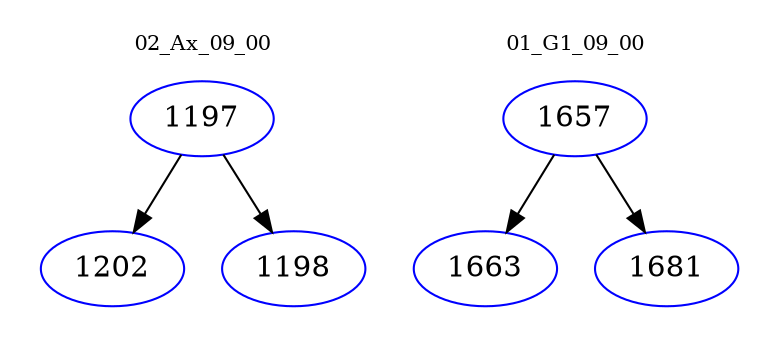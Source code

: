 digraph{
subgraph cluster_0 {
color = white
label = "02_Ax_09_00";
fontsize=10;
T0_1197 [label="1197", color="blue"]
T0_1197 -> T0_1202 [color="black"]
T0_1202 [label="1202", color="blue"]
T0_1197 -> T0_1198 [color="black"]
T0_1198 [label="1198", color="blue"]
}
subgraph cluster_1 {
color = white
label = "01_G1_09_00";
fontsize=10;
T1_1657 [label="1657", color="blue"]
T1_1657 -> T1_1663 [color="black"]
T1_1663 [label="1663", color="blue"]
T1_1657 -> T1_1681 [color="black"]
T1_1681 [label="1681", color="blue"]
}
}
